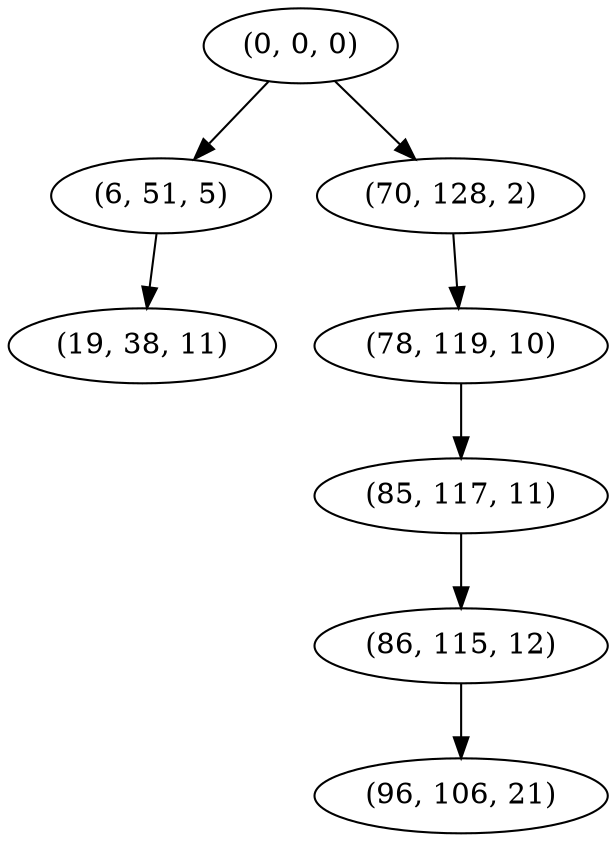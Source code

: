 digraph tree {
    "(0, 0, 0)";
    "(6, 51, 5)";
    "(19, 38, 11)";
    "(70, 128, 2)";
    "(78, 119, 10)";
    "(85, 117, 11)";
    "(86, 115, 12)";
    "(96, 106, 21)";
    "(0, 0, 0)" -> "(6, 51, 5)";
    "(0, 0, 0)" -> "(70, 128, 2)";
    "(6, 51, 5)" -> "(19, 38, 11)";
    "(70, 128, 2)" -> "(78, 119, 10)";
    "(78, 119, 10)" -> "(85, 117, 11)";
    "(85, 117, 11)" -> "(86, 115, 12)";
    "(86, 115, 12)" -> "(96, 106, 21)";
}
